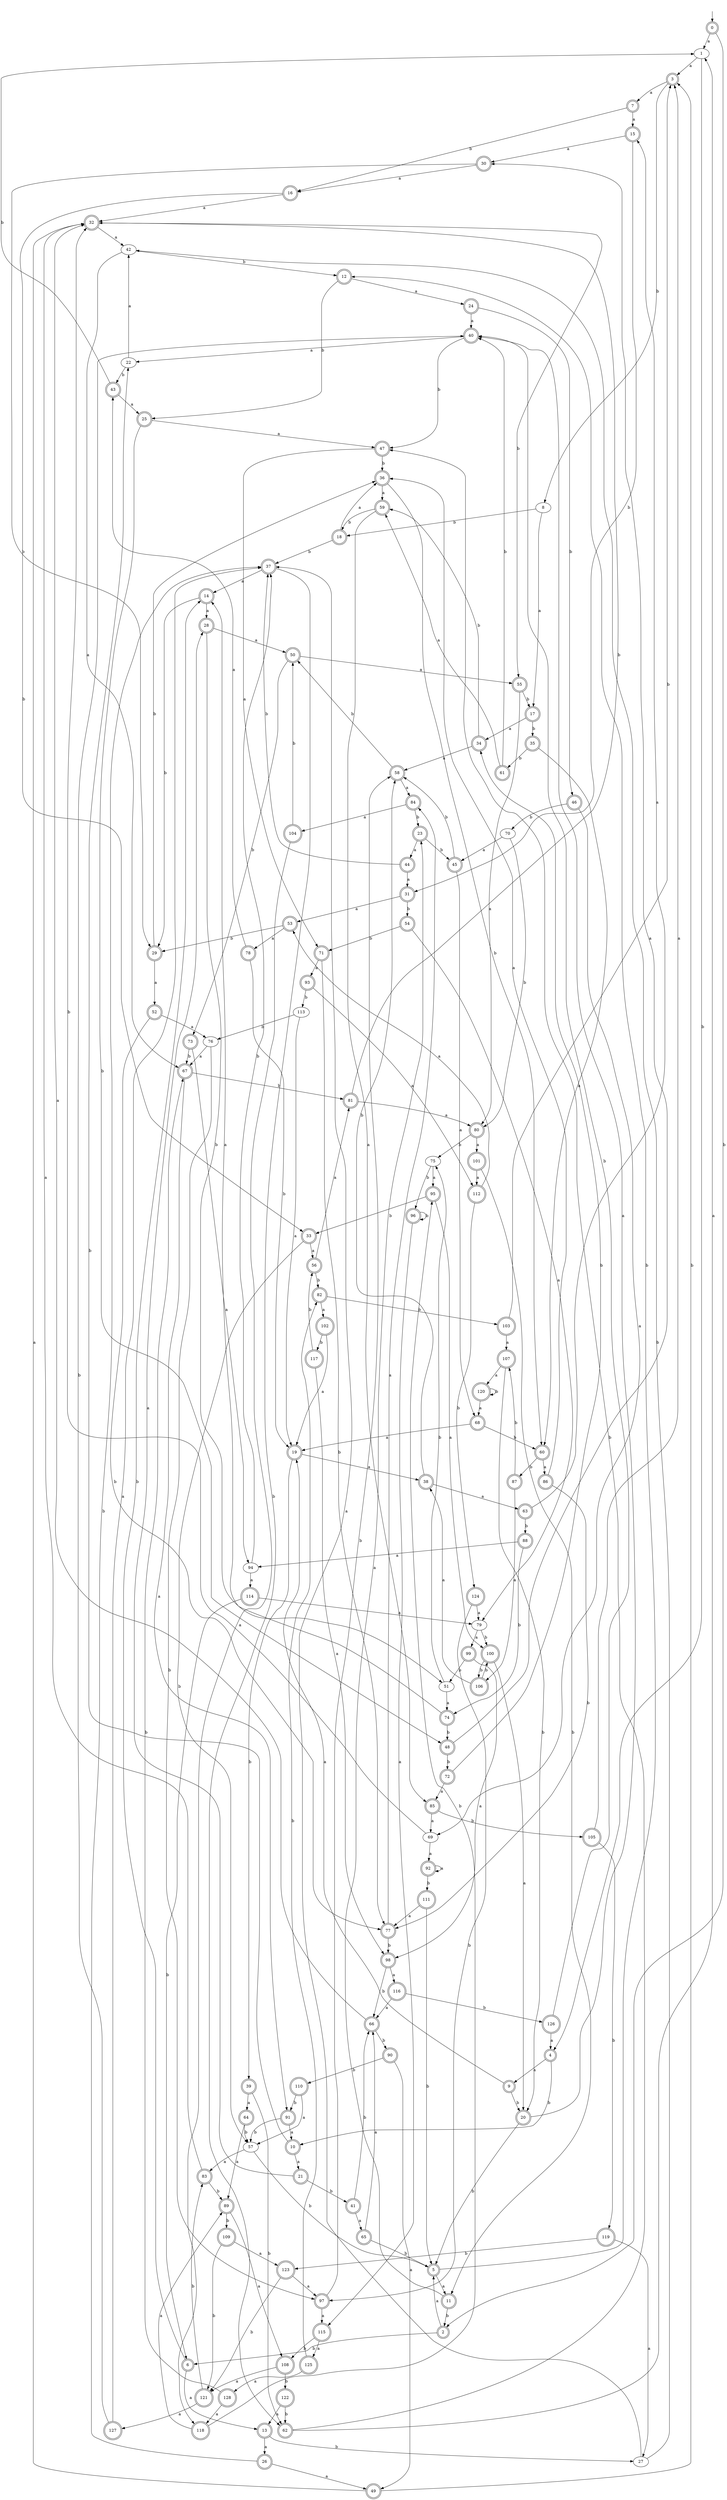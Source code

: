 digraph RandomDFA {
  __start0 [label="", shape=none];
  __start0 -> 0 [label=""];
  0 [shape=circle] [shape=doublecircle]
  0 -> 1 [label="a"]
  0 -> 2 [label="b"]
  1
  1 -> 3 [label="a"]
  1 -> 4 [label="b"]
  2 [shape=doublecircle]
  2 -> 5 [label="a"]
  2 -> 6 [label="b"]
  3 [shape=doublecircle]
  3 -> 7 [label="a"]
  3 -> 8 [label="b"]
  4 [shape=doublecircle]
  4 -> 9 [label="a"]
  4 -> 10 [label="b"]
  5 [shape=doublecircle]
  5 -> 11 [label="a"]
  5 -> 12 [label="b"]
  6 [shape=doublecircle]
  6 -> 13 [label="a"]
  6 -> 14 [label="b"]
  7 [shape=doublecircle]
  7 -> 15 [label="a"]
  7 -> 16 [label="b"]
  8
  8 -> 17 [label="a"]
  8 -> 18 [label="b"]
  9 [shape=doublecircle]
  9 -> 19 [label="a"]
  9 -> 20 [label="b"]
  10 [shape=doublecircle]
  10 -> 21 [label="a"]
  10 -> 22 [label="b"]
  11 [shape=doublecircle]
  11 -> 23 [label="a"]
  11 -> 2 [label="b"]
  12 [shape=doublecircle]
  12 -> 24 [label="a"]
  12 -> 25 [label="b"]
  13 [shape=doublecircle]
  13 -> 26 [label="a"]
  13 -> 27 [label="b"]
  14 [shape=doublecircle]
  14 -> 28 [label="a"]
  14 -> 29 [label="b"]
  15 [shape=doublecircle]
  15 -> 30 [label="a"]
  15 -> 31 [label="b"]
  16 [shape=doublecircle]
  16 -> 32 [label="a"]
  16 -> 33 [label="b"]
  17 [shape=doublecircle]
  17 -> 34 [label="a"]
  17 -> 35 [label="b"]
  18 [shape=doublecircle]
  18 -> 36 [label="a"]
  18 -> 37 [label="b"]
  19 [shape=doublecircle]
  19 -> 38 [label="a"]
  19 -> 39 [label="b"]
  20 [shape=doublecircle]
  20 -> 40 [label="a"]
  20 -> 5 [label="b"]
  21 [shape=doublecircle]
  21 -> 28 [label="a"]
  21 -> 41 [label="b"]
  22
  22 -> 42 [label="a"]
  22 -> 43 [label="b"]
  23 [shape=doublecircle]
  23 -> 44 [label="a"]
  23 -> 45 [label="b"]
  24 [shape=doublecircle]
  24 -> 40 [label="a"]
  24 -> 46 [label="b"]
  25 [shape=doublecircle]
  25 -> 47 [label="a"]
  25 -> 48 [label="b"]
  26 [shape=doublecircle]
  26 -> 49 [label="a"]
  26 -> 37 [label="b"]
  27
  27 -> 37 [label="a"]
  27 -> 42 [label="b"]
  28 [shape=doublecircle]
  28 -> 50 [label="a"]
  28 -> 51 [label="b"]
  29 [shape=doublecircle]
  29 -> 52 [label="a"]
  29 -> 36 [label="b"]
  30 [shape=doublecircle]
  30 -> 16 [label="a"]
  30 -> 29 [label="b"]
  31 [shape=doublecircle]
  31 -> 53 [label="a"]
  31 -> 54 [label="b"]
  32 [shape=doublecircle]
  32 -> 42 [label="a"]
  32 -> 55 [label="b"]
  33 [shape=doublecircle]
  33 -> 56 [label="a"]
  33 -> 57 [label="b"]
  34 [shape=doublecircle]
  34 -> 58 [label="a"]
  34 -> 59 [label="b"]
  35 [shape=doublecircle]
  35 -> 60 [label="a"]
  35 -> 61 [label="b"]
  36 [shape=doublecircle]
  36 -> 59 [label="a"]
  36 -> 60 [label="b"]
  37 [shape=doublecircle]
  37 -> 14 [label="a"]
  37 -> 62 [label="b"]
  38 [shape=doublecircle]
  38 -> 63 [label="a"]
  38 -> 58 [label="b"]
  39 [shape=doublecircle]
  39 -> 64 [label="a"]
  39 -> 62 [label="b"]
  40 [shape=doublecircle]
  40 -> 22 [label="a"]
  40 -> 47 [label="b"]
  41 [shape=doublecircle]
  41 -> 65 [label="a"]
  41 -> 66 [label="b"]
  42
  42 -> 67 [label="a"]
  42 -> 12 [label="b"]
  43 [shape=doublecircle]
  43 -> 25 [label="a"]
  43 -> 1 [label="b"]
  44 [shape=doublecircle]
  44 -> 31 [label="a"]
  44 -> 37 [label="b"]
  45 [shape=doublecircle]
  45 -> 68 [label="a"]
  45 -> 58 [label="b"]
  46 [shape=doublecircle]
  46 -> 69 [label="a"]
  46 -> 70 [label="b"]
  47 [shape=doublecircle]
  47 -> 71 [label="a"]
  47 -> 36 [label="b"]
  48 [shape=doublecircle]
  48 -> 30 [label="a"]
  48 -> 72 [label="b"]
  49 [shape=doublecircle]
  49 -> 32 [label="a"]
  49 -> 3 [label="b"]
  50 [shape=doublecircle]
  50 -> 55 [label="a"]
  50 -> 73 [label="b"]
  51
  51 -> 74 [label="a"]
  51 -> 75 [label="b"]
  52 [shape=doublecircle]
  52 -> 76 [label="a"]
  52 -> 77 [label="b"]
  53 [shape=doublecircle]
  53 -> 78 [label="a"]
  53 -> 29 [label="b"]
  54 [shape=doublecircle]
  54 -> 79 [label="a"]
  54 -> 71 [label="b"]
  55 [shape=doublecircle]
  55 -> 80 [label="a"]
  55 -> 17 [label="b"]
  56 [shape=doublecircle]
  56 -> 81 [label="a"]
  56 -> 82 [label="b"]
  57
  57 -> 83 [label="a"]
  57 -> 5 [label="b"]
  58 [shape=doublecircle]
  58 -> 84 [label="a"]
  58 -> 50 [label="b"]
  59 [shape=doublecircle]
  59 -> 85 [label="a"]
  59 -> 18 [label="b"]
  60 [shape=doublecircle]
  60 -> 86 [label="a"]
  60 -> 87 [label="b"]
  61 [shape=doublecircle]
  61 -> 59 [label="a"]
  61 -> 40 [label="b"]
  62 [shape=doublecircle]
  62 -> 1 [label="a"]
  62 -> 47 [label="b"]
  63 [shape=doublecircle]
  63 -> 15 [label="a"]
  63 -> 88 [label="b"]
  64 [shape=doublecircle]
  64 -> 89 [label="a"]
  64 -> 57 [label="b"]
  65 [shape=doublecircle]
  65 -> 66 [label="a"]
  65 -> 5 [label="b"]
  66 [shape=doublecircle]
  66 -> 32 [label="a"]
  66 -> 90 [label="b"]
  67 [shape=doublecircle]
  67 -> 91 [label="a"]
  67 -> 81 [label="b"]
  68 [shape=doublecircle]
  68 -> 19 [label="a"]
  68 -> 60 [label="b"]
  69
  69 -> 92 [label="a"]
  69 -> 32 [label="b"]
  70
  70 -> 45 [label="a"]
  70 -> 80 [label="b"]
  71 [shape=doublecircle]
  71 -> 93 [label="a"]
  71 -> 77 [label="b"]
  72 [shape=doublecircle]
  72 -> 85 [label="a"]
  72 -> 34 [label="b"]
  73 [shape=doublecircle]
  73 -> 94 [label="a"]
  73 -> 67 [label="b"]
  74 [shape=doublecircle]
  74 -> 14 [label="a"]
  74 -> 48 [label="b"]
  75
  75 -> 95 [label="a"]
  75 -> 96 [label="b"]
  76
  76 -> 67 [label="a"]
  76 -> 97 [label="b"]
  77 [shape=doublecircle]
  77 -> 84 [label="a"]
  77 -> 98 [label="b"]
  78 [shape=doublecircle]
  78 -> 43 [label="a"]
  78 -> 19 [label="b"]
  79
  79 -> 99 [label="a"]
  79 -> 100 [label="b"]
  80 [shape=doublecircle]
  80 -> 101 [label="a"]
  80 -> 75 [label="b"]
  81 [shape=doublecircle]
  81 -> 80 [label="a"]
  81 -> 32 [label="b"]
  82 [shape=doublecircle]
  82 -> 102 [label="a"]
  82 -> 103 [label="b"]
  83 [shape=doublecircle]
  83 -> 32 [label="a"]
  83 -> 89 [label="b"]
  84 [shape=doublecircle]
  84 -> 104 [label="a"]
  84 -> 23 [label="b"]
  85 [shape=doublecircle]
  85 -> 69 [label="a"]
  85 -> 105 [label="b"]
  86 [shape=doublecircle]
  86 -> 36 [label="a"]
  86 -> 77 [label="b"]
  87 [shape=doublecircle]
  87 -> 106 [label="a"]
  87 -> 107 [label="b"]
  88 [shape=doublecircle]
  88 -> 94 [label="a"]
  88 -> 74 [label="b"]
  89 [shape=doublecircle]
  89 -> 108 [label="a"]
  89 -> 109 [label="b"]
  90 [shape=doublecircle]
  90 -> 49 [label="a"]
  90 -> 110 [label="b"]
  91 [shape=doublecircle]
  91 -> 10 [label="a"]
  91 -> 57 [label="b"]
  92 [shape=doublecircle]
  92 -> 92 [label="a"]
  92 -> 111 [label="b"]
  93 [shape=doublecircle]
  93 -> 112 [label="a"]
  93 -> 113 [label="b"]
  94
  94 -> 114 [label="a"]
  94 -> 37 [label="b"]
  95 [shape=doublecircle]
  95 -> 100 [label="a"]
  95 -> 33 [label="b"]
  96 [shape=doublecircle]
  96 -> 115 [label="a"]
  96 -> 96 [label="b"]
  97 [shape=doublecircle]
  97 -> 115 [label="a"]
  97 -> 58 [label="b"]
  98 [shape=doublecircle]
  98 -> 116 [label="a"]
  98 -> 66 [label="b"]
  99 [shape=doublecircle]
  99 -> 98 [label="a"]
  99 -> 51 [label="b"]
  100 [shape=doublecircle]
  100 -> 20 [label="a"]
  100 -> 106 [label="b"]
  101 [shape=doublecircle]
  101 -> 112 [label="a"]
  101 -> 11 [label="b"]
  102 [shape=doublecircle]
  102 -> 19 [label="a"]
  102 -> 117 [label="b"]
  103 [shape=doublecircle]
  103 -> 107 [label="a"]
  103 -> 3 [label="b"]
  104 [shape=doublecircle]
  104 -> 118 [label="a"]
  104 -> 50 [label="b"]
  105 [shape=doublecircle]
  105 -> 3 [label="a"]
  105 -> 119 [label="b"]
  106 [shape=doublecircle]
  106 -> 38 [label="a"]
  106 -> 100 [label="b"]
  107 [shape=doublecircle]
  107 -> 120 [label="a"]
  107 -> 20 [label="b"]
  108 [shape=doublecircle]
  108 -> 121 [label="a"]
  108 -> 122 [label="b"]
  109 [shape=doublecircle]
  109 -> 123 [label="a"]
  109 -> 121 [label="b"]
  110 [shape=doublecircle]
  110 -> 57 [label="a"]
  110 -> 91 [label="b"]
  111 [shape=doublecircle]
  111 -> 77 [label="a"]
  111 -> 5 [label="b"]
  112 [shape=doublecircle]
  112 -> 53 [label="a"]
  112 -> 124 [label="b"]
  113
  113 -> 19 [label="a"]
  113 -> 76 [label="b"]
  114 [shape=doublecircle]
  114 -> 79 [label="a"]
  114 -> 6 [label="b"]
  115 [shape=doublecircle]
  115 -> 125 [label="a"]
  115 -> 108 [label="b"]
  116 [shape=doublecircle]
  116 -> 66 [label="a"]
  116 -> 126 [label="b"]
  117 [shape=doublecircle]
  117 -> 98 [label="a"]
  117 -> 56 [label="b"]
  118 [shape=doublecircle]
  118 -> 89 [label="a"]
  118 -> 95 [label="b"]
  119 [shape=doublecircle]
  119 -> 27 [label="a"]
  119 -> 123 [label="b"]
  120 [shape=doublecircle]
  120 -> 68 [label="a"]
  120 -> 120 [label="b"]
  121 [shape=doublecircle]
  121 -> 127 [label="a"]
  121 -> 83 [label="b"]
  122 [shape=doublecircle]
  122 -> 13 [label="a"]
  122 -> 62 [label="b"]
  123 [shape=doublecircle]
  123 -> 97 [label="a"]
  123 -> 121 [label="b"]
  124 [shape=doublecircle]
  124 -> 79 [label="a"]
  124 -> 97 [label="b"]
  125 [shape=doublecircle]
  125 -> 128 [label="a"]
  125 -> 82 [label="b"]
  126 [shape=doublecircle]
  126 -> 4 [label="a"]
  126 -> 40 [label="b"]
  127 [shape=doublecircle]
  127 -> 37 [label="a"]
  127 -> 40 [label="b"]
  128 [shape=doublecircle]
  128 -> 118 [label="a"]
  128 -> 67 [label="b"]
}
